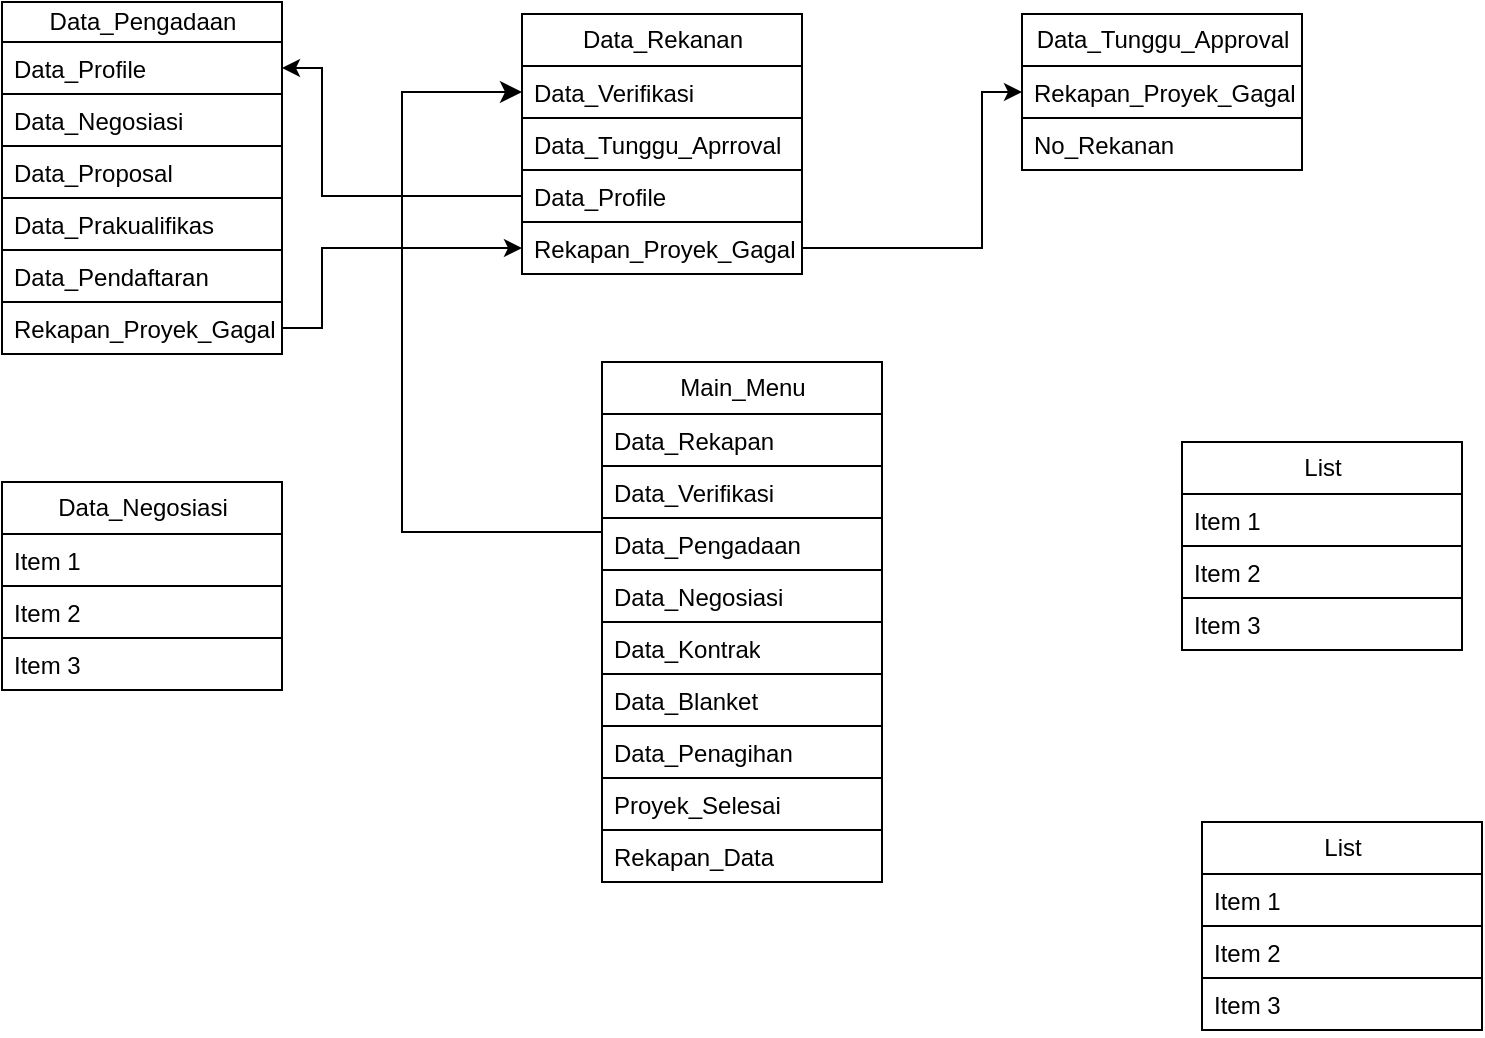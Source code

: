 <mxfile version="24.9.1">
  <diagram name="Page-1" id="Jx5qdRL_qz4iArre7IA9">
    <mxGraphModel dx="1221" dy="652" grid="1" gridSize="10" guides="1" tooltips="1" connect="1" arrows="1" fold="1" page="1" pageScale="1" pageWidth="850" pageHeight="1100" math="0" shadow="0">
      <root>
        <mxCell id="0" />
        <mxCell id="1" parent="0" />
        <mxCell id="KkuY7KhvXfa_Ole0gIs6-1" value="Main_Menu" style="swimlane;fontStyle=0;childLayout=stackLayout;horizontal=1;startSize=26;fillColor=none;horizontalStack=0;resizeParent=1;resizeParentMax=0;resizeLast=0;collapsible=1;marginBottom=0;html=1;" vertex="1" parent="1">
          <mxGeometry x="370" y="180" width="140" height="260" as="geometry" />
        </mxCell>
        <mxCell id="KkuY7KhvXfa_Ole0gIs6-2" value="Data_Rekapan" style="text;strokeColor=default;fillColor=none;align=left;verticalAlign=top;spacingLeft=4;spacingRight=4;overflow=hidden;rotatable=0;points=[[0,0.5],[1,0.5]];portConstraint=eastwest;whiteSpace=wrap;html=1;" vertex="1" parent="KkuY7KhvXfa_Ole0gIs6-1">
          <mxGeometry y="26" width="140" height="26" as="geometry" />
        </mxCell>
        <mxCell id="KkuY7KhvXfa_Ole0gIs6-3" value="Data_Verifikasi" style="text;strokeColor=default;fillColor=none;align=left;verticalAlign=top;spacingLeft=4;spacingRight=4;overflow=hidden;rotatable=0;points=[[0,0.5],[1,0.5]];portConstraint=eastwest;whiteSpace=wrap;html=1;" vertex="1" parent="KkuY7KhvXfa_Ole0gIs6-1">
          <mxGeometry y="52" width="140" height="26" as="geometry" />
        </mxCell>
        <mxCell id="KkuY7KhvXfa_Ole0gIs6-4" value="Data_Pengadaan" style="text;strokeColor=none;fillColor=none;align=left;verticalAlign=top;spacingLeft=4;spacingRight=4;overflow=hidden;rotatable=0;points=[[0,0.5],[1,0.5]];portConstraint=eastwest;whiteSpace=wrap;html=1;" vertex="1" parent="KkuY7KhvXfa_Ole0gIs6-1">
          <mxGeometry y="78" width="140" height="26" as="geometry" />
        </mxCell>
        <mxCell id="KkuY7KhvXfa_Ole0gIs6-58" value="Data_Negosiasi" style="text;strokeColor=default;fillColor=none;align=left;verticalAlign=top;spacingLeft=4;spacingRight=4;overflow=hidden;rotatable=0;points=[[0,0.5],[1,0.5]];portConstraint=eastwest;whiteSpace=wrap;html=1;" vertex="1" parent="KkuY7KhvXfa_Ole0gIs6-1">
          <mxGeometry y="104" width="140" height="26" as="geometry" />
        </mxCell>
        <mxCell id="KkuY7KhvXfa_Ole0gIs6-59" value="Data_Kontrak" style="text;strokeColor=default;fillColor=none;align=left;verticalAlign=top;spacingLeft=4;spacingRight=4;overflow=hidden;rotatable=0;points=[[0,0.5],[1,0.5]];portConstraint=eastwest;whiteSpace=wrap;html=1;" vertex="1" parent="KkuY7KhvXfa_Ole0gIs6-1">
          <mxGeometry y="130" width="140" height="26" as="geometry" />
        </mxCell>
        <mxCell id="KkuY7KhvXfa_Ole0gIs6-60" value="Data_Blanket" style="text;strokeColor=none;fillColor=none;align=left;verticalAlign=top;spacingLeft=4;spacingRight=4;overflow=hidden;rotatable=0;points=[[0,0.5],[1,0.5]];portConstraint=eastwest;whiteSpace=wrap;html=1;" vertex="1" parent="KkuY7KhvXfa_Ole0gIs6-1">
          <mxGeometry y="156" width="140" height="26" as="geometry" />
        </mxCell>
        <mxCell id="KkuY7KhvXfa_Ole0gIs6-61" value="Data_Penagihan" style="text;strokeColor=default;fillColor=none;align=left;verticalAlign=top;spacingLeft=4;spacingRight=4;overflow=hidden;rotatable=0;points=[[0,0.5],[1,0.5]];portConstraint=eastwest;whiteSpace=wrap;html=1;" vertex="1" parent="KkuY7KhvXfa_Ole0gIs6-1">
          <mxGeometry y="182" width="140" height="26" as="geometry" />
        </mxCell>
        <mxCell id="KkuY7KhvXfa_Ole0gIs6-62" value="Proyek_Selesai&amp;nbsp;" style="text;strokeColor=default;fillColor=none;align=left;verticalAlign=top;spacingLeft=4;spacingRight=4;overflow=hidden;rotatable=0;points=[[0,0.5],[1,0.5]];portConstraint=eastwest;whiteSpace=wrap;html=1;" vertex="1" parent="KkuY7KhvXfa_Ole0gIs6-1">
          <mxGeometry y="208" width="140" height="26" as="geometry" />
        </mxCell>
        <mxCell id="KkuY7KhvXfa_Ole0gIs6-63" value="Rekapan_Data" style="text;strokeColor=default;fillColor=none;align=left;verticalAlign=top;spacingLeft=4;spacingRight=4;overflow=hidden;rotatable=0;points=[[0,0.5],[1,0.5]];portConstraint=eastwest;whiteSpace=wrap;html=1;" vertex="1" parent="KkuY7KhvXfa_Ole0gIs6-1">
          <mxGeometry y="234" width="140" height="26" as="geometry" />
        </mxCell>
        <mxCell id="KkuY7KhvXfa_Ole0gIs6-21" value="Data_Tunggu_Approval" style="swimlane;fontStyle=0;childLayout=stackLayout;horizontal=1;startSize=26;fillColor=none;horizontalStack=0;resizeParent=1;resizeParentMax=0;resizeLast=0;collapsible=1;marginBottom=0;html=1;" vertex="1" parent="1">
          <mxGeometry x="580" y="6" width="140" height="78" as="geometry" />
        </mxCell>
        <mxCell id="KkuY7KhvXfa_Ole0gIs6-22" value="Rekapan_Proyek_Gagal" style="text;strokeColor=default;fillColor=none;align=left;verticalAlign=top;spacingLeft=4;spacingRight=4;overflow=hidden;rotatable=0;points=[[0,0.5],[1,0.5]];portConstraint=eastwest;whiteSpace=wrap;html=1;" vertex="1" parent="KkuY7KhvXfa_Ole0gIs6-21">
          <mxGeometry y="26" width="140" height="26" as="geometry" />
        </mxCell>
        <mxCell id="KkuY7KhvXfa_Ole0gIs6-23" value="No_Rekanan" style="text;strokeColor=default;fillColor=none;align=left;verticalAlign=top;spacingLeft=4;spacingRight=4;overflow=hidden;rotatable=0;points=[[0,0.5],[1,0.5]];portConstraint=eastwest;whiteSpace=wrap;html=1;" vertex="1" parent="KkuY7KhvXfa_Ole0gIs6-21">
          <mxGeometry y="52" width="140" height="26" as="geometry" />
        </mxCell>
        <mxCell id="KkuY7KhvXfa_Ole0gIs6-38" value="Data_Rekanan" style="swimlane;fontStyle=0;childLayout=stackLayout;horizontal=1;startSize=26;fillColor=none;horizontalStack=0;resizeParent=1;resizeParentMax=0;resizeLast=0;collapsible=1;marginBottom=0;html=1;" vertex="1" parent="1">
          <mxGeometry x="330" y="6" width="140" height="130" as="geometry" />
        </mxCell>
        <mxCell id="KkuY7KhvXfa_Ole0gIs6-39" value="Data_Verifikasi" style="text;strokeColor=default;fillColor=none;align=left;verticalAlign=top;spacingLeft=4;spacingRight=4;overflow=hidden;rotatable=0;points=[[0,0.5],[1,0.5]];portConstraint=eastwest;whiteSpace=wrap;html=1;" vertex="1" parent="KkuY7KhvXfa_Ole0gIs6-38">
          <mxGeometry y="26" width="140" height="26" as="geometry" />
        </mxCell>
        <mxCell id="KkuY7KhvXfa_Ole0gIs6-40" value="Data_Tunggu_Aprroval" style="text;strokeColor=default;fillColor=none;align=left;verticalAlign=top;spacingLeft=4;spacingRight=4;overflow=hidden;rotatable=0;points=[[0,0.5],[1,0.5]];portConstraint=eastwest;whiteSpace=wrap;html=1;" vertex="1" parent="KkuY7KhvXfa_Ole0gIs6-38">
          <mxGeometry y="52" width="140" height="26" as="geometry" />
        </mxCell>
        <mxCell id="KkuY7KhvXfa_Ole0gIs6-41" value="Data_Profile" style="text;strokeColor=none;fillColor=none;align=left;verticalAlign=top;spacingLeft=4;spacingRight=4;overflow=hidden;rotatable=0;points=[[0,0.5],[1,0.5]];portConstraint=eastwest;whiteSpace=wrap;html=1;" vertex="1" parent="KkuY7KhvXfa_Ole0gIs6-38">
          <mxGeometry y="78" width="140" height="26" as="geometry" />
        </mxCell>
        <mxCell id="KkuY7KhvXfa_Ole0gIs6-64" value="Rekapan_Proyek_Gagal" style="text;strokeColor=default;fillColor=none;align=left;verticalAlign=top;spacingLeft=4;spacingRight=4;overflow=hidden;rotatable=0;points=[[0,0.5],[1,0.5]];portConstraint=eastwest;whiteSpace=wrap;html=1;" vertex="1" parent="KkuY7KhvXfa_Ole0gIs6-38">
          <mxGeometry y="104" width="140" height="26" as="geometry" />
        </mxCell>
        <mxCell id="KkuY7KhvXfa_Ole0gIs6-42" value="Data_Pengadaan" style="swimlane;fontStyle=0;childLayout=stackLayout;horizontal=1;startSize=20;fillColor=none;horizontalStack=0;resizeParent=1;resizeParentMax=0;resizeLast=0;collapsible=1;marginBottom=0;html=1;" vertex="1" parent="1">
          <mxGeometry x="70" width="140" height="176" as="geometry" />
        </mxCell>
        <mxCell id="KkuY7KhvXfa_Ole0gIs6-43" value="Data_Profile" style="text;strokeColor=default;fillColor=none;align=left;verticalAlign=top;spacingLeft=4;spacingRight=4;overflow=hidden;rotatable=0;points=[[0,0.5],[1,0.5]];portConstraint=eastwest;whiteSpace=wrap;html=1;" vertex="1" parent="KkuY7KhvXfa_Ole0gIs6-42">
          <mxGeometry y="20" width="140" height="26" as="geometry" />
        </mxCell>
        <mxCell id="KkuY7KhvXfa_Ole0gIs6-44" value="Data_Negosiasi" style="text;strokeColor=default;fillColor=none;align=left;verticalAlign=top;spacingLeft=4;spacingRight=4;overflow=hidden;rotatable=0;points=[[0,0.5],[1,0.5]];portConstraint=eastwest;whiteSpace=wrap;html=1;" vertex="1" parent="KkuY7KhvXfa_Ole0gIs6-42">
          <mxGeometry y="46" width="140" height="26" as="geometry" />
        </mxCell>
        <mxCell id="KkuY7KhvXfa_Ole0gIs6-45" value="Data_Proposal" style="text;strokeColor=none;fillColor=none;align=left;verticalAlign=top;spacingLeft=4;spacingRight=4;overflow=hidden;rotatable=0;points=[[0,0.5],[1,0.5]];portConstraint=eastwest;whiteSpace=wrap;html=1;" vertex="1" parent="KkuY7KhvXfa_Ole0gIs6-42">
          <mxGeometry y="72" width="140" height="26" as="geometry" />
        </mxCell>
        <mxCell id="KkuY7KhvXfa_Ole0gIs6-68" value="Data_Prakualifikas" style="text;strokeColor=default;fillColor=none;align=left;verticalAlign=top;spacingLeft=4;spacingRight=4;overflow=hidden;rotatable=0;points=[[0,0.5],[1,0.5]];portConstraint=eastwest;whiteSpace=wrap;html=1;" vertex="1" parent="KkuY7KhvXfa_Ole0gIs6-42">
          <mxGeometry y="98" width="140" height="26" as="geometry" />
        </mxCell>
        <mxCell id="KkuY7KhvXfa_Ole0gIs6-67" value="Data_Pendaftaran" style="text;strokeColor=none;fillColor=none;align=left;verticalAlign=top;spacingLeft=4;spacingRight=4;overflow=hidden;rotatable=0;points=[[0,0.5],[1,0.5]];portConstraint=eastwest;whiteSpace=wrap;html=1;" vertex="1" parent="KkuY7KhvXfa_Ole0gIs6-42">
          <mxGeometry y="124" width="140" height="26" as="geometry" />
        </mxCell>
        <mxCell id="KkuY7KhvXfa_Ole0gIs6-69" value="Rekapan_Proyek_Gagal" style="text;strokeColor=default;fillColor=none;align=left;verticalAlign=top;spacingLeft=4;spacingRight=4;overflow=hidden;rotatable=0;points=[[0,0.5],[1,0.5]];portConstraint=eastwest;whiteSpace=wrap;html=1;" vertex="1" parent="KkuY7KhvXfa_Ole0gIs6-42">
          <mxGeometry y="150" width="140" height="26" as="geometry" />
        </mxCell>
        <mxCell id="KkuY7KhvXfa_Ole0gIs6-46" value="List" style="swimlane;fontStyle=0;childLayout=stackLayout;horizontal=1;startSize=26;fillColor=none;horizontalStack=0;resizeParent=1;resizeParentMax=0;resizeLast=0;collapsible=1;marginBottom=0;html=1;" vertex="1" parent="1">
          <mxGeometry x="660" y="220" width="140" height="104" as="geometry" />
        </mxCell>
        <mxCell id="KkuY7KhvXfa_Ole0gIs6-47" value="Item 1" style="text;strokeColor=default;fillColor=none;align=left;verticalAlign=top;spacingLeft=4;spacingRight=4;overflow=hidden;rotatable=0;points=[[0,0.5],[1,0.5]];portConstraint=eastwest;whiteSpace=wrap;html=1;" vertex="1" parent="KkuY7KhvXfa_Ole0gIs6-46">
          <mxGeometry y="26" width="140" height="26" as="geometry" />
        </mxCell>
        <mxCell id="KkuY7KhvXfa_Ole0gIs6-48" value="Item 2" style="text;strokeColor=default;fillColor=none;align=left;verticalAlign=top;spacingLeft=4;spacingRight=4;overflow=hidden;rotatable=0;points=[[0,0.5],[1,0.5]];portConstraint=eastwest;whiteSpace=wrap;html=1;" vertex="1" parent="KkuY7KhvXfa_Ole0gIs6-46">
          <mxGeometry y="52" width="140" height="26" as="geometry" />
        </mxCell>
        <mxCell id="KkuY7KhvXfa_Ole0gIs6-49" value="Item 3" style="text;strokeColor=none;fillColor=none;align=left;verticalAlign=top;spacingLeft=4;spacingRight=4;overflow=hidden;rotatable=0;points=[[0,0.5],[1,0.5]];portConstraint=eastwest;whiteSpace=wrap;html=1;" vertex="1" parent="KkuY7KhvXfa_Ole0gIs6-46">
          <mxGeometry y="78" width="140" height="26" as="geometry" />
        </mxCell>
        <mxCell id="KkuY7KhvXfa_Ole0gIs6-50" value="List" style="swimlane;fontStyle=0;childLayout=stackLayout;horizontal=1;startSize=26;fillColor=none;horizontalStack=0;resizeParent=1;resizeParentMax=0;resizeLast=0;collapsible=1;marginBottom=0;html=1;" vertex="1" parent="1">
          <mxGeometry x="670" y="410" width="140" height="104" as="geometry" />
        </mxCell>
        <mxCell id="KkuY7KhvXfa_Ole0gIs6-51" value="Item 1" style="text;strokeColor=default;fillColor=none;align=left;verticalAlign=top;spacingLeft=4;spacingRight=4;overflow=hidden;rotatable=0;points=[[0,0.5],[1,0.5]];portConstraint=eastwest;whiteSpace=wrap;html=1;" vertex="1" parent="KkuY7KhvXfa_Ole0gIs6-50">
          <mxGeometry y="26" width="140" height="26" as="geometry" />
        </mxCell>
        <mxCell id="KkuY7KhvXfa_Ole0gIs6-52" value="Item 2" style="text;strokeColor=default;fillColor=none;align=left;verticalAlign=top;spacingLeft=4;spacingRight=4;overflow=hidden;rotatable=0;points=[[0,0.5],[1,0.5]];portConstraint=eastwest;whiteSpace=wrap;html=1;" vertex="1" parent="KkuY7KhvXfa_Ole0gIs6-50">
          <mxGeometry y="52" width="140" height="26" as="geometry" />
        </mxCell>
        <mxCell id="KkuY7KhvXfa_Ole0gIs6-53" value="Item 3" style="text;strokeColor=none;fillColor=none;align=left;verticalAlign=top;spacingLeft=4;spacingRight=4;overflow=hidden;rotatable=0;points=[[0,0.5],[1,0.5]];portConstraint=eastwest;whiteSpace=wrap;html=1;" vertex="1" parent="KkuY7KhvXfa_Ole0gIs6-50">
          <mxGeometry y="78" width="140" height="26" as="geometry" />
        </mxCell>
        <mxCell id="KkuY7KhvXfa_Ole0gIs6-54" value="Data_Negosiasi" style="swimlane;fontStyle=0;childLayout=stackLayout;horizontal=1;startSize=26;fillColor=none;horizontalStack=0;resizeParent=1;resizeParentMax=0;resizeLast=0;collapsible=1;marginBottom=0;html=1;" vertex="1" parent="1">
          <mxGeometry x="70" y="240" width="140" height="104" as="geometry" />
        </mxCell>
        <mxCell id="KkuY7KhvXfa_Ole0gIs6-55" value="Item 1" style="text;strokeColor=default;fillColor=none;align=left;verticalAlign=top;spacingLeft=4;spacingRight=4;overflow=hidden;rotatable=0;points=[[0,0.5],[1,0.5]];portConstraint=eastwest;whiteSpace=wrap;html=1;" vertex="1" parent="KkuY7KhvXfa_Ole0gIs6-54">
          <mxGeometry y="26" width="140" height="26" as="geometry" />
        </mxCell>
        <mxCell id="KkuY7KhvXfa_Ole0gIs6-56" value="Item 2" style="text;strokeColor=default;fillColor=none;align=left;verticalAlign=top;spacingLeft=4;spacingRight=4;overflow=hidden;rotatable=0;points=[[0,0.5],[1,0.5]];portConstraint=eastwest;whiteSpace=wrap;html=1;" vertex="1" parent="KkuY7KhvXfa_Ole0gIs6-54">
          <mxGeometry y="52" width="140" height="26" as="geometry" />
        </mxCell>
        <mxCell id="KkuY7KhvXfa_Ole0gIs6-57" value="Item 3" style="text;strokeColor=none;fillColor=none;align=left;verticalAlign=top;spacingLeft=4;spacingRight=4;overflow=hidden;rotatable=0;points=[[0,0.5],[1,0.5]];portConstraint=eastwest;whiteSpace=wrap;html=1;" vertex="1" parent="KkuY7KhvXfa_Ole0gIs6-54">
          <mxGeometry y="78" width="140" height="26" as="geometry" />
        </mxCell>
        <mxCell id="KkuY7KhvXfa_Ole0gIs6-65" value="" style="edgeStyle=segmentEdgeStyle;endArrow=classic;html=1;curved=0;rounded=0;endSize=8;startSize=8;exitX=0;exitY=0.5;exitDx=0;exitDy=0;entryX=0;entryY=0.5;entryDx=0;entryDy=0;" edge="1" parent="1" source="KkuY7KhvXfa_Ole0gIs6-3" target="KkuY7KhvXfa_Ole0gIs6-39">
          <mxGeometry width="50" height="50" relative="1" as="geometry">
            <mxPoint x="400" y="230" as="sourcePoint" />
            <mxPoint x="450" y="180" as="targetPoint" />
            <Array as="points">
              <mxPoint x="270" y="265" />
              <mxPoint x="270" y="45" />
            </Array>
          </mxGeometry>
        </mxCell>
        <mxCell id="KkuY7KhvXfa_Ole0gIs6-66" value="" style="endArrow=classic;html=1;rounded=0;exitX=1;exitY=0.5;exitDx=0;exitDy=0;entryX=0;entryY=0.5;entryDx=0;entryDy=0;" edge="1" parent="1" source="KkuY7KhvXfa_Ole0gIs6-64" target="KkuY7KhvXfa_Ole0gIs6-22">
          <mxGeometry width="50" height="50" relative="1" as="geometry">
            <mxPoint x="400" y="230" as="sourcePoint" />
            <mxPoint x="450" y="180" as="targetPoint" />
            <Array as="points">
              <mxPoint x="510" y="123" />
              <mxPoint x="560" y="123" />
              <mxPoint x="560" y="45" />
            </Array>
          </mxGeometry>
        </mxCell>
        <mxCell id="KkuY7KhvXfa_Ole0gIs6-70" value="" style="endArrow=classic;html=1;rounded=0;exitX=0;exitY=0.5;exitDx=0;exitDy=0;entryX=1;entryY=0.5;entryDx=0;entryDy=0;" edge="1" parent="1" source="KkuY7KhvXfa_Ole0gIs6-41" target="KkuY7KhvXfa_Ole0gIs6-43">
          <mxGeometry width="50" height="50" relative="1" as="geometry">
            <mxPoint x="400" y="140" as="sourcePoint" />
            <mxPoint x="450" y="90" as="targetPoint" />
            <Array as="points">
              <mxPoint x="230" y="97" />
              <mxPoint x="230" y="33" />
            </Array>
          </mxGeometry>
        </mxCell>
        <mxCell id="KkuY7KhvXfa_Ole0gIs6-71" value="" style="endArrow=classic;html=1;rounded=0;exitX=1;exitY=0.5;exitDx=0;exitDy=0;entryX=0;entryY=0.5;entryDx=0;entryDy=0;" edge="1" parent="1" source="KkuY7KhvXfa_Ole0gIs6-69" target="KkuY7KhvXfa_Ole0gIs6-64">
          <mxGeometry width="50" height="50" relative="1" as="geometry">
            <mxPoint x="400" y="140" as="sourcePoint" />
            <mxPoint x="320" y="130" as="targetPoint" />
            <Array as="points">
              <mxPoint x="230" y="163" />
              <mxPoint x="230" y="123" />
            </Array>
          </mxGeometry>
        </mxCell>
      </root>
    </mxGraphModel>
  </diagram>
</mxfile>
